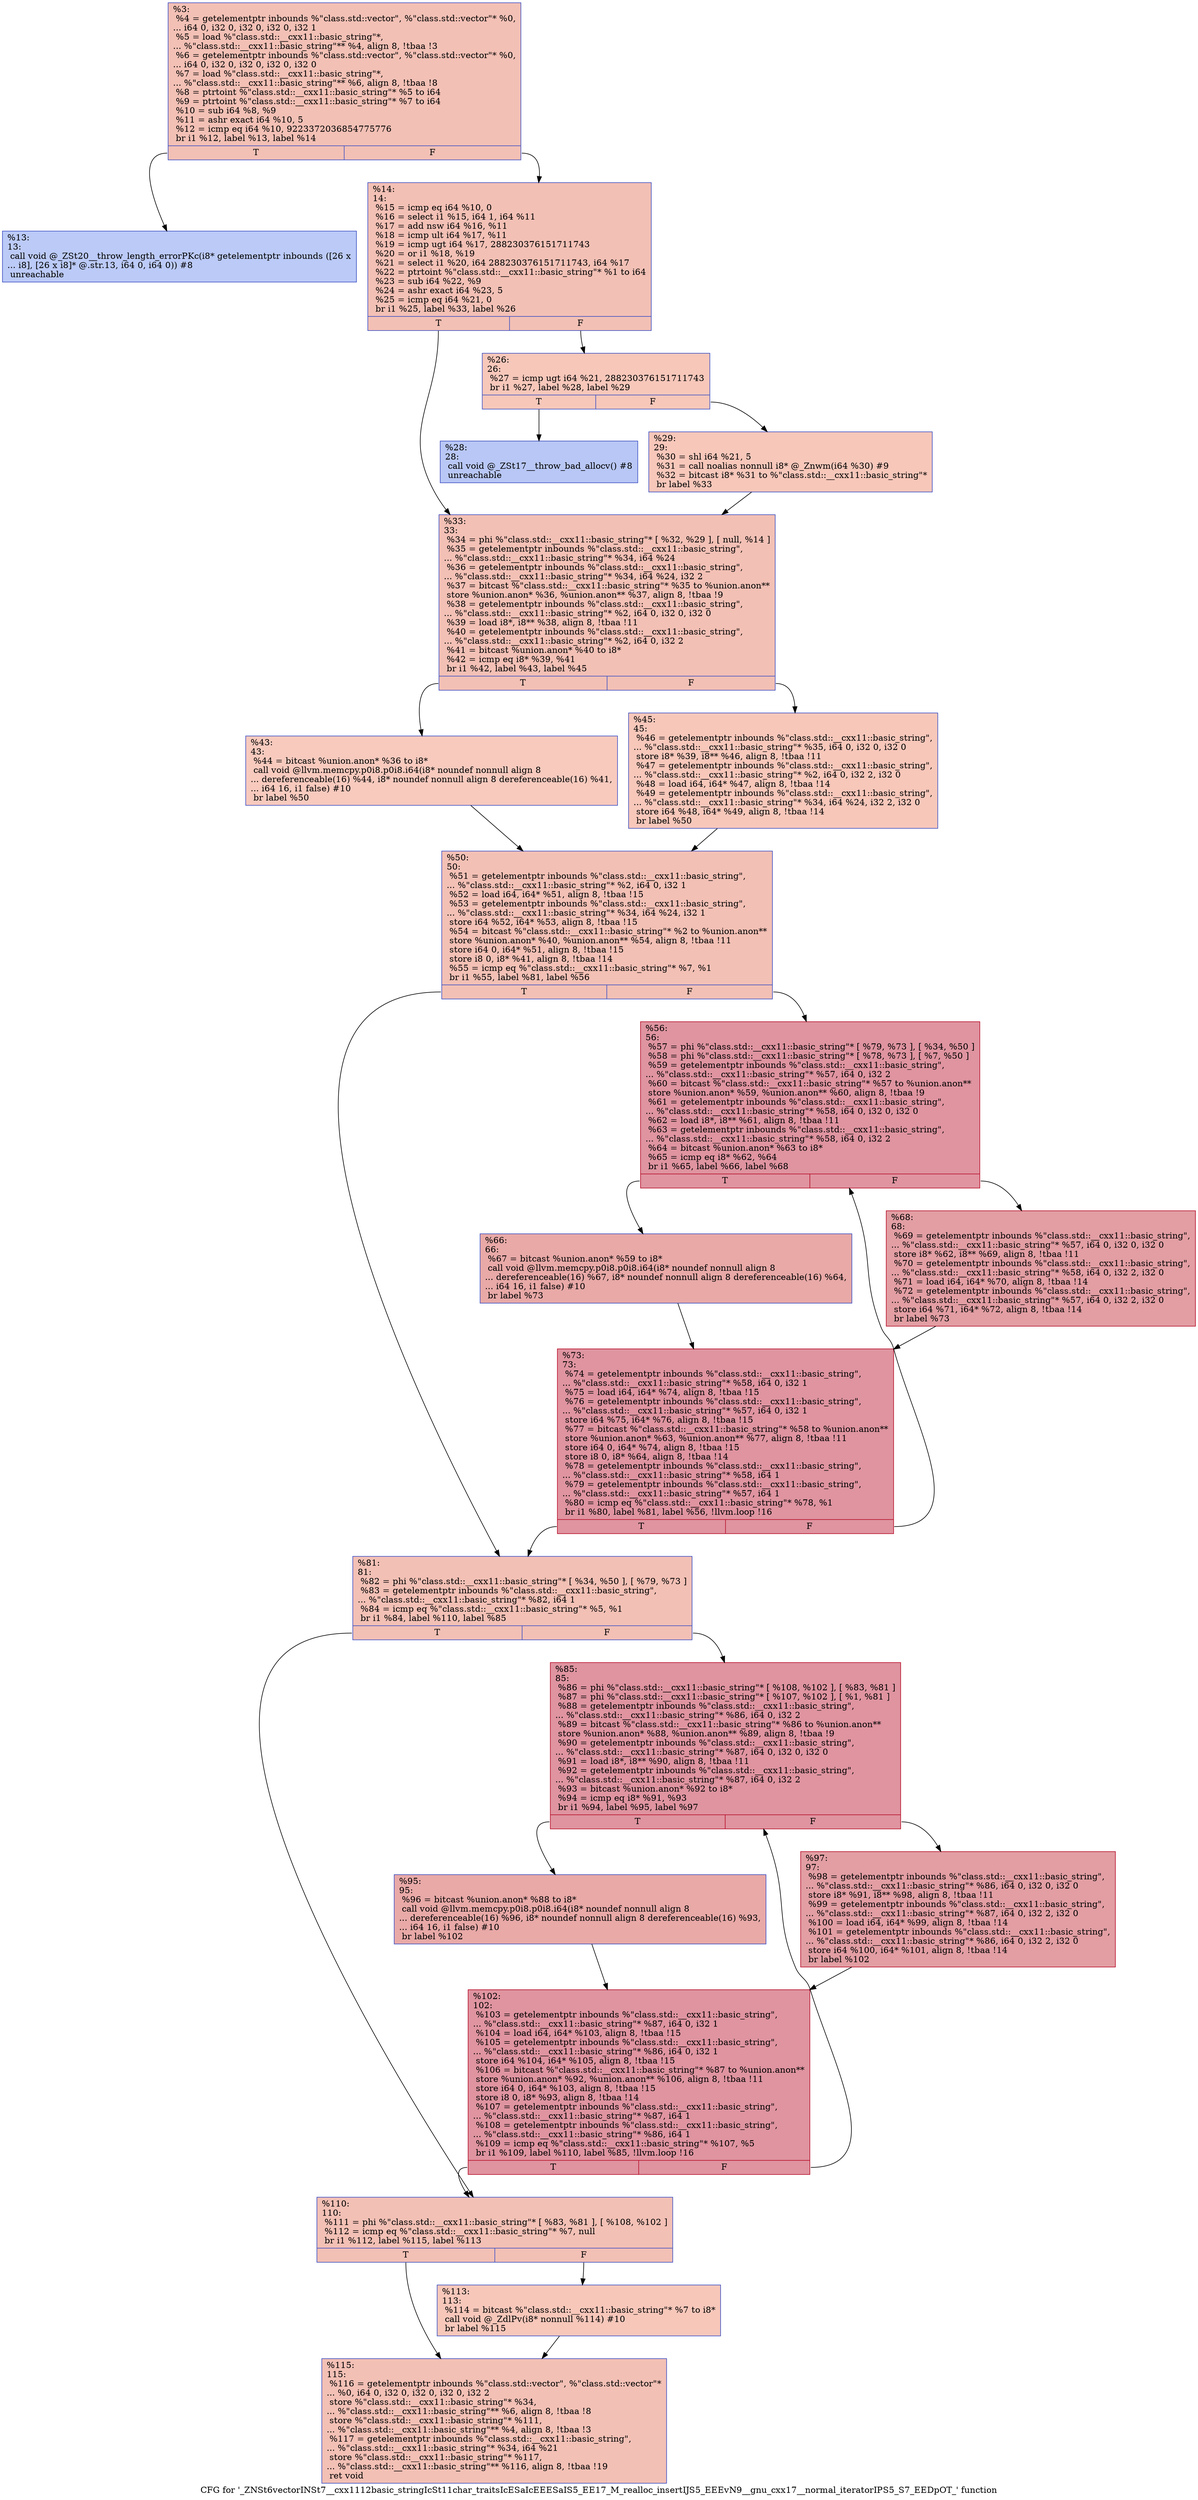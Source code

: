 digraph "CFG for '_ZNSt6vectorINSt7__cxx1112basic_stringIcSt11char_traitsIcESaIcEEESaIS5_EE17_M_realloc_insertIJS5_EEEvN9__gnu_cxx17__normal_iteratorIPS5_S7_EEDpOT_' function" {
	label="CFG for '_ZNSt6vectorINSt7__cxx1112basic_stringIcSt11char_traitsIcESaIcEEESaIS5_EE17_M_realloc_insertIJS5_EEEvN9__gnu_cxx17__normal_iteratorIPS5_S7_EEDpOT_' function";

	Node0x5589c7f5ea60 [shape=record,color="#3d50c3ff", style=filled, fillcolor="#e5705870",label="{%3:\l  %4 = getelementptr inbounds %\"class.std::vector\", %\"class.std::vector\"* %0,\l... i64 0, i32 0, i32 0, i32 0, i32 1\l  %5 = load %\"class.std::__cxx11::basic_string\"*,\l... %\"class.std::__cxx11::basic_string\"** %4, align 8, !tbaa !3\l  %6 = getelementptr inbounds %\"class.std::vector\", %\"class.std::vector\"* %0,\l... i64 0, i32 0, i32 0, i32 0, i32 0\l  %7 = load %\"class.std::__cxx11::basic_string\"*,\l... %\"class.std::__cxx11::basic_string\"** %6, align 8, !tbaa !8\l  %8 = ptrtoint %\"class.std::__cxx11::basic_string\"* %5 to i64\l  %9 = ptrtoint %\"class.std::__cxx11::basic_string\"* %7 to i64\l  %10 = sub i64 %8, %9\l  %11 = ashr exact i64 %10, 5\l  %12 = icmp eq i64 %10, 9223372036854775776\l  br i1 %12, label %13, label %14\l|{<s0>T|<s1>F}}"];
	Node0x5589c7f5ea60:s0 -> Node0x5589c7f5ebd0;
	Node0x5589c7f5ea60:s1 -> Node0x5589c7f5f0b0;
	Node0x5589c7f5ebd0 [shape=record,color="#3d50c3ff", style=filled, fillcolor="#6687ed70",label="{%13:\l13:                                               \l  call void @_ZSt20__throw_length_errorPKc(i8* getelementptr inbounds ([26 x\l... i8], [26 x i8]* @.str.13, i64 0, i64 0)) #8\l  unreachable\l}"];
	Node0x5589c7f5f0b0 [shape=record,color="#3d50c3ff", style=filled, fillcolor="#e5705870",label="{%14:\l14:                                               \l  %15 = icmp eq i64 %10, 0\l  %16 = select i1 %15, i64 1, i64 %11\l  %17 = add nsw i64 %16, %11\l  %18 = icmp ult i64 %17, %11\l  %19 = icmp ugt i64 %17, 288230376151711743\l  %20 = or i1 %18, %19\l  %21 = select i1 %20, i64 288230376151711743, i64 %17\l  %22 = ptrtoint %\"class.std::__cxx11::basic_string\"* %1 to i64\l  %23 = sub i64 %22, %9\l  %24 = ashr exact i64 %23, 5\l  %25 = icmp eq i64 %21, 0\l  br i1 %25, label %33, label %26\l|{<s0>T|<s1>F}}"];
	Node0x5589c7f5f0b0:s0 -> Node0x5589c7f5f9c0;
	Node0x5589c7f5f0b0:s1 -> Node0x5589c7f5fa10;
	Node0x5589c7f5fa10 [shape=record,color="#3d50c3ff", style=filled, fillcolor="#ec7f6370",label="{%26:\l26:                                               \l  %27 = icmp ugt i64 %21, 288230376151711743\l  br i1 %27, label %28, label %29\l|{<s0>T|<s1>F}}"];
	Node0x5589c7f5fa10:s0 -> Node0x5589c7f5fba0;
	Node0x5589c7f5fa10:s1 -> Node0x5589c7f5fbf0;
	Node0x5589c7f5fba0 [shape=record,color="#3d50c3ff", style=filled, fillcolor="#5f7fe870",label="{%28:\l28:                                               \l  call void @_ZSt17__throw_bad_allocv() #8\l  unreachable\l}"];
	Node0x5589c7f5fbf0 [shape=record,color="#3d50c3ff", style=filled, fillcolor="#ec7f6370",label="{%29:\l29:                                               \l  %30 = shl i64 %21, 5\l  %31 = call noalias nonnull i8* @_Znwm(i64 %30) #9\l  %32 = bitcast i8* %31 to %\"class.std::__cxx11::basic_string\"*\l  br label %33\l}"];
	Node0x5589c7f5fbf0 -> Node0x5589c7f5f9c0;
	Node0x5589c7f5f9c0 [shape=record,color="#3d50c3ff", style=filled, fillcolor="#e5705870",label="{%33:\l33:                                               \l  %34 = phi %\"class.std::__cxx11::basic_string\"* [ %32, %29 ], [ null, %14 ]\l  %35 = getelementptr inbounds %\"class.std::__cxx11::basic_string\",\l... %\"class.std::__cxx11::basic_string\"* %34, i64 %24\l  %36 = getelementptr inbounds %\"class.std::__cxx11::basic_string\",\l... %\"class.std::__cxx11::basic_string\"* %34, i64 %24, i32 2\l  %37 = bitcast %\"class.std::__cxx11::basic_string\"* %35 to %union.anon**\l  store %union.anon* %36, %union.anon** %37, align 8, !tbaa !9\l  %38 = getelementptr inbounds %\"class.std::__cxx11::basic_string\",\l... %\"class.std::__cxx11::basic_string\"* %2, i64 0, i32 0, i32 0\l  %39 = load i8*, i8** %38, align 8, !tbaa !11\l  %40 = getelementptr inbounds %\"class.std::__cxx11::basic_string\",\l... %\"class.std::__cxx11::basic_string\"* %2, i64 0, i32 2\l  %41 = bitcast %union.anon* %40 to i8*\l  %42 = icmp eq i8* %39, %41\l  br i1 %42, label %43, label %45\l|{<s0>T|<s1>F}}"];
	Node0x5589c7f5f9c0:s0 -> Node0x5589c7f60980;
	Node0x5589c7f5f9c0:s1 -> Node0x5589c7f609d0;
	Node0x5589c7f60980 [shape=record,color="#3d50c3ff", style=filled, fillcolor="#ef886b70",label="{%43:\l43:                                               \l  %44 = bitcast %union.anon* %36 to i8*\l  call void @llvm.memcpy.p0i8.p0i8.i64(i8* noundef nonnull align 8\l... dereferenceable(16) %44, i8* noundef nonnull align 8 dereferenceable(16) %41,\l... i64 16, i1 false) #10\l  br label %50\l}"];
	Node0x5589c7f60980 -> Node0x5589c7f60d30;
	Node0x5589c7f609d0 [shape=record,color="#3d50c3ff", style=filled, fillcolor="#ec7f6370",label="{%45:\l45:                                               \l  %46 = getelementptr inbounds %\"class.std::__cxx11::basic_string\",\l... %\"class.std::__cxx11::basic_string\"* %35, i64 0, i32 0, i32 0\l  store i8* %39, i8** %46, align 8, !tbaa !11\l  %47 = getelementptr inbounds %\"class.std::__cxx11::basic_string\",\l... %\"class.std::__cxx11::basic_string\"* %2, i64 0, i32 2, i32 0\l  %48 = load i64, i64* %47, align 8, !tbaa !14\l  %49 = getelementptr inbounds %\"class.std::__cxx11::basic_string\",\l... %\"class.std::__cxx11::basic_string\"* %34, i64 %24, i32 2, i32 0\l  store i64 %48, i64* %49, align 8, !tbaa !14\l  br label %50\l}"];
	Node0x5589c7f609d0 -> Node0x5589c7f60d30;
	Node0x5589c7f60d30 [shape=record,color="#3d50c3ff", style=filled, fillcolor="#e5705870",label="{%50:\l50:                                               \l  %51 = getelementptr inbounds %\"class.std::__cxx11::basic_string\",\l... %\"class.std::__cxx11::basic_string\"* %2, i64 0, i32 1\l  %52 = load i64, i64* %51, align 8, !tbaa !15\l  %53 = getelementptr inbounds %\"class.std::__cxx11::basic_string\",\l... %\"class.std::__cxx11::basic_string\"* %34, i64 %24, i32 1\l  store i64 %52, i64* %53, align 8, !tbaa !15\l  %54 = bitcast %\"class.std::__cxx11::basic_string\"* %2 to %union.anon**\l  store %union.anon* %40, %union.anon** %54, align 8, !tbaa !11\l  store i64 0, i64* %51, align 8, !tbaa !15\l  store i8 0, i8* %41, align 8, !tbaa !14\l  %55 = icmp eq %\"class.std::__cxx11::basic_string\"* %7, %1\l  br i1 %55, label %81, label %56\l|{<s0>T|<s1>F}}"];
	Node0x5589c7f60d30:s0 -> Node0x5589c7f617c0;
	Node0x5589c7f60d30:s1 -> Node0x5589c7f61810;
	Node0x5589c7f61810 [shape=record,color="#b70d28ff", style=filled, fillcolor="#b70d2870",label="{%56:\l56:                                               \l  %57 = phi %\"class.std::__cxx11::basic_string\"* [ %79, %73 ], [ %34, %50 ]\l  %58 = phi %\"class.std::__cxx11::basic_string\"* [ %78, %73 ], [ %7, %50 ]\l  %59 = getelementptr inbounds %\"class.std::__cxx11::basic_string\",\l... %\"class.std::__cxx11::basic_string\"* %57, i64 0, i32 2\l  %60 = bitcast %\"class.std::__cxx11::basic_string\"* %57 to %union.anon**\l  store %union.anon* %59, %union.anon** %60, align 8, !tbaa !9\l  %61 = getelementptr inbounds %\"class.std::__cxx11::basic_string\",\l... %\"class.std::__cxx11::basic_string\"* %58, i64 0, i32 0, i32 0\l  %62 = load i8*, i8** %61, align 8, !tbaa !11\l  %63 = getelementptr inbounds %\"class.std::__cxx11::basic_string\",\l... %\"class.std::__cxx11::basic_string\"* %58, i64 0, i32 2\l  %64 = bitcast %union.anon* %63 to i8*\l  %65 = icmp eq i8* %62, %64\l  br i1 %65, label %66, label %68\l|{<s0>T|<s1>F}}"];
	Node0x5589c7f61810:s0 -> Node0x5589c7f61f70;
	Node0x5589c7f61810:s1 -> Node0x5589c7f62000;
	Node0x5589c7f61f70 [shape=record,color="#3d50c3ff", style=filled, fillcolor="#ca3b3770",label="{%66:\l66:                                               \l  %67 = bitcast %union.anon* %59 to i8*\l  call void @llvm.memcpy.p0i8.p0i8.i64(i8* noundef nonnull align 8\l... dereferenceable(16) %67, i8* noundef nonnull align 8 dereferenceable(16) %64,\l... i64 16, i1 false) #10\l  br label %73\l}"];
	Node0x5589c7f61f70 -> Node0x5589c7f61910;
	Node0x5589c7f62000 [shape=record,color="#b70d28ff", style=filled, fillcolor="#be242e70",label="{%68:\l68:                                               \l  %69 = getelementptr inbounds %\"class.std::__cxx11::basic_string\",\l... %\"class.std::__cxx11::basic_string\"* %57, i64 0, i32 0, i32 0\l  store i8* %62, i8** %69, align 8, !tbaa !11\l  %70 = getelementptr inbounds %\"class.std::__cxx11::basic_string\",\l... %\"class.std::__cxx11::basic_string\"* %58, i64 0, i32 2, i32 0\l  %71 = load i64, i64* %70, align 8, !tbaa !14\l  %72 = getelementptr inbounds %\"class.std::__cxx11::basic_string\",\l... %\"class.std::__cxx11::basic_string\"* %57, i64 0, i32 2, i32 0\l  store i64 %71, i64* %72, align 8, !tbaa !14\l  br label %73\l}"];
	Node0x5589c7f62000 -> Node0x5589c7f61910;
	Node0x5589c7f61910 [shape=record,color="#b70d28ff", style=filled, fillcolor="#b70d2870",label="{%73:\l73:                                               \l  %74 = getelementptr inbounds %\"class.std::__cxx11::basic_string\",\l... %\"class.std::__cxx11::basic_string\"* %58, i64 0, i32 1\l  %75 = load i64, i64* %74, align 8, !tbaa !15\l  %76 = getelementptr inbounds %\"class.std::__cxx11::basic_string\",\l... %\"class.std::__cxx11::basic_string\"* %57, i64 0, i32 1\l  store i64 %75, i64* %76, align 8, !tbaa !15\l  %77 = bitcast %\"class.std::__cxx11::basic_string\"* %58 to %union.anon**\l  store %union.anon* %63, %union.anon** %77, align 8, !tbaa !11\l  store i64 0, i64* %74, align 8, !tbaa !15\l  store i8 0, i8* %64, align 8, !tbaa !14\l  %78 = getelementptr inbounds %\"class.std::__cxx11::basic_string\",\l... %\"class.std::__cxx11::basic_string\"* %58, i64 1\l  %79 = getelementptr inbounds %\"class.std::__cxx11::basic_string\",\l... %\"class.std::__cxx11::basic_string\"* %57, i64 1\l  %80 = icmp eq %\"class.std::__cxx11::basic_string\"* %78, %1\l  br i1 %80, label %81, label %56, !llvm.loop !16\l|{<s0>T|<s1>F}}"];
	Node0x5589c7f61910:s0 -> Node0x5589c7f617c0;
	Node0x5589c7f61910:s1 -> Node0x5589c7f61810;
	Node0x5589c7f617c0 [shape=record,color="#3d50c3ff", style=filled, fillcolor="#e5705870",label="{%81:\l81:                                               \l  %82 = phi %\"class.std::__cxx11::basic_string\"* [ %34, %50 ], [ %79, %73 ]\l  %83 = getelementptr inbounds %\"class.std::__cxx11::basic_string\",\l... %\"class.std::__cxx11::basic_string\"* %82, i64 1\l  %84 = icmp eq %\"class.std::__cxx11::basic_string\"* %5, %1\l  br i1 %84, label %110, label %85\l|{<s0>T|<s1>F}}"];
	Node0x5589c7f617c0:s0 -> Node0x5589c7f63210;
	Node0x5589c7f617c0:s1 -> Node0x5589c7f63260;
	Node0x5589c7f63260 [shape=record,color="#b70d28ff", style=filled, fillcolor="#b70d2870",label="{%85:\l85:                                               \l  %86 = phi %\"class.std::__cxx11::basic_string\"* [ %108, %102 ], [ %83, %81 ]\l  %87 = phi %\"class.std::__cxx11::basic_string\"* [ %107, %102 ], [ %1, %81 ]\l  %88 = getelementptr inbounds %\"class.std::__cxx11::basic_string\",\l... %\"class.std::__cxx11::basic_string\"* %86, i64 0, i32 2\l  %89 = bitcast %\"class.std::__cxx11::basic_string\"* %86 to %union.anon**\l  store %union.anon* %88, %union.anon** %89, align 8, !tbaa !9\l  %90 = getelementptr inbounds %\"class.std::__cxx11::basic_string\",\l... %\"class.std::__cxx11::basic_string\"* %87, i64 0, i32 0, i32 0\l  %91 = load i8*, i8** %90, align 8, !tbaa !11\l  %92 = getelementptr inbounds %\"class.std::__cxx11::basic_string\",\l... %\"class.std::__cxx11::basic_string\"* %87, i64 0, i32 2\l  %93 = bitcast %union.anon* %92 to i8*\l  %94 = icmp eq i8* %91, %93\l  br i1 %94, label %95, label %97\l|{<s0>T|<s1>F}}"];
	Node0x5589c7f63260:s0 -> Node0x5589c7f639e0;
	Node0x5589c7f63260:s1 -> Node0x5589c7f63a70;
	Node0x5589c7f639e0 [shape=record,color="#3d50c3ff", style=filled, fillcolor="#ca3b3770",label="{%95:\l95:                                               \l  %96 = bitcast %union.anon* %88 to i8*\l  call void @llvm.memcpy.p0i8.p0i8.i64(i8* noundef nonnull align 8\l... dereferenceable(16) %96, i8* noundef nonnull align 8 dereferenceable(16) %93,\l... i64 16, i1 false) #10\l  br label %102\l}"];
	Node0x5589c7f639e0 -> Node0x5589c7f63360;
	Node0x5589c7f63a70 [shape=record,color="#b70d28ff", style=filled, fillcolor="#be242e70",label="{%97:\l97:                                               \l  %98 = getelementptr inbounds %\"class.std::__cxx11::basic_string\",\l... %\"class.std::__cxx11::basic_string\"* %86, i64 0, i32 0, i32 0\l  store i8* %91, i8** %98, align 8, !tbaa !11\l  %99 = getelementptr inbounds %\"class.std::__cxx11::basic_string\",\l... %\"class.std::__cxx11::basic_string\"* %87, i64 0, i32 2, i32 0\l  %100 = load i64, i64* %99, align 8, !tbaa !14\l  %101 = getelementptr inbounds %\"class.std::__cxx11::basic_string\",\l... %\"class.std::__cxx11::basic_string\"* %86, i64 0, i32 2, i32 0\l  store i64 %100, i64* %101, align 8, !tbaa !14\l  br label %102\l}"];
	Node0x5589c7f63a70 -> Node0x5589c7f63360;
	Node0x5589c7f63360 [shape=record,color="#b70d28ff", style=filled, fillcolor="#b70d2870",label="{%102:\l102:                                              \l  %103 = getelementptr inbounds %\"class.std::__cxx11::basic_string\",\l... %\"class.std::__cxx11::basic_string\"* %87, i64 0, i32 1\l  %104 = load i64, i64* %103, align 8, !tbaa !15\l  %105 = getelementptr inbounds %\"class.std::__cxx11::basic_string\",\l... %\"class.std::__cxx11::basic_string\"* %86, i64 0, i32 1\l  store i64 %104, i64* %105, align 8, !tbaa !15\l  %106 = bitcast %\"class.std::__cxx11::basic_string\"* %87 to %union.anon**\l  store %union.anon* %92, %union.anon** %106, align 8, !tbaa !11\l  store i64 0, i64* %103, align 8, !tbaa !15\l  store i8 0, i8* %93, align 8, !tbaa !14\l  %107 = getelementptr inbounds %\"class.std::__cxx11::basic_string\",\l... %\"class.std::__cxx11::basic_string\"* %87, i64 1\l  %108 = getelementptr inbounds %\"class.std::__cxx11::basic_string\",\l... %\"class.std::__cxx11::basic_string\"* %86, i64 1\l  %109 = icmp eq %\"class.std::__cxx11::basic_string\"* %107, %5\l  br i1 %109, label %110, label %85, !llvm.loop !16\l|{<s0>T|<s1>F}}"];
	Node0x5589c7f63360:s0 -> Node0x5589c7f63210;
	Node0x5589c7f63360:s1 -> Node0x5589c7f63260;
	Node0x5589c7f63210 [shape=record,color="#3d50c3ff", style=filled, fillcolor="#e5705870",label="{%110:\l110:                                              \l  %111 = phi %\"class.std::__cxx11::basic_string\"* [ %83, %81 ], [ %108, %102 ]\l  %112 = icmp eq %\"class.std::__cxx11::basic_string\"* %7, null\l  br i1 %112, label %115, label %113\l|{<s0>T|<s1>F}}"];
	Node0x5589c7f63210:s0 -> Node0x5589c7f65130;
	Node0x5589c7f63210:s1 -> Node0x5589c7f65180;
	Node0x5589c7f65180 [shape=record,color="#3d50c3ff", style=filled, fillcolor="#ec7f6370",label="{%113:\l113:                                              \l  %114 = bitcast %\"class.std::__cxx11::basic_string\"* %7 to i8*\l  call void @_ZdlPv(i8* nonnull %114) #10\l  br label %115\l}"];
	Node0x5589c7f65180 -> Node0x5589c7f65130;
	Node0x5589c7f65130 [shape=record,color="#3d50c3ff", style=filled, fillcolor="#e5705870",label="{%115:\l115:                                              \l  %116 = getelementptr inbounds %\"class.std::vector\", %\"class.std::vector\"*\l... %0, i64 0, i32 0, i32 0, i32 0, i32 2\l  store %\"class.std::__cxx11::basic_string\"* %34,\l... %\"class.std::__cxx11::basic_string\"** %6, align 8, !tbaa !8\l  store %\"class.std::__cxx11::basic_string\"* %111,\l... %\"class.std::__cxx11::basic_string\"** %4, align 8, !tbaa !3\l  %117 = getelementptr inbounds %\"class.std::__cxx11::basic_string\",\l... %\"class.std::__cxx11::basic_string\"* %34, i64 %21\l  store %\"class.std::__cxx11::basic_string\"* %117,\l... %\"class.std::__cxx11::basic_string\"** %116, align 8, !tbaa !19\l  ret void\l}"];
}
